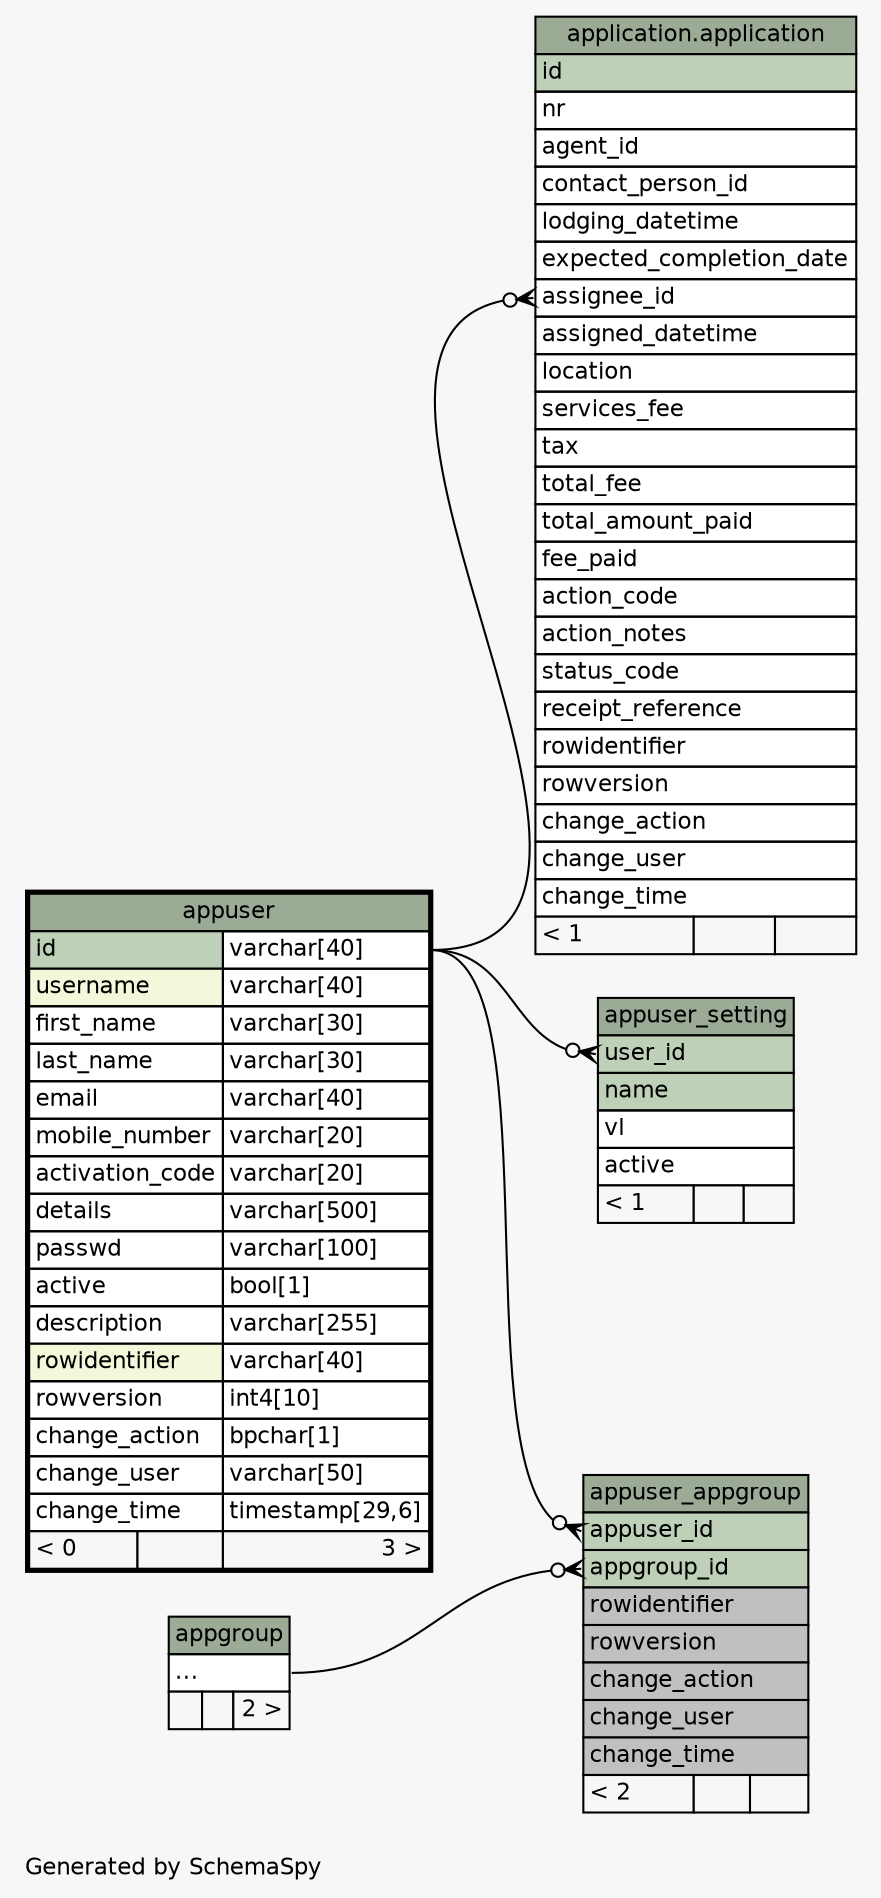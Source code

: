 // dot 2.36.0 on Windows 7 6.1
// SchemaSpy rev 590
digraph "twoDegreesRelationshipsDiagram" {
  graph [
    rankdir="RL"
    bgcolor="#f7f7f7"
    label="\nGenerated by SchemaSpy"
    labeljust="l"
    nodesep="0.18"
    ranksep="0.46"
    fontname="Helvetica"
    fontsize="11"
  ];
  node [
    fontname="Helvetica"
    fontsize="11"
    shape="plaintext"
  ];
  edge [
    arrowsize="0.8"
  ];
  "application.application":"assignee_id":w -> "appuser":"id.type":e [arrowhead=none dir=back arrowtail=crowodot];
  "appuser_appgroup":"appgroup_id":w -> "appgroup":"elipses":e [arrowhead=none dir=back arrowtail=crowodot];
  "appuser_appgroup":"appuser_id":w -> "appuser":"id.type":e [arrowhead=none dir=back arrowtail=crowodot];
  "appuser_setting":"user_id":w -> "appuser":"id.type":e [arrowhead=none dir=back arrowtail=crowodot];
  "appgroup" [
    label=<
    <TABLE BORDER="0" CELLBORDER="1" CELLSPACING="0" BGCOLOR="#ffffff">
      <TR><TD COLSPAN="3" BGCOLOR="#9bab96" ALIGN="CENTER">appgroup</TD></TR>
      <TR><TD PORT="elipses" COLSPAN="3" ALIGN="LEFT">...</TD></TR>
      <TR><TD ALIGN="LEFT" BGCOLOR="#f7f7f7">  </TD><TD ALIGN="RIGHT" BGCOLOR="#f7f7f7">  </TD><TD ALIGN="RIGHT" BGCOLOR="#f7f7f7">2 &gt;</TD></TR>
    </TABLE>>
    URL="appgroup.html"
    tooltip="appgroup"
  ];
  "application.application" [
    label=<
    <TABLE BORDER="0" CELLBORDER="1" CELLSPACING="0" BGCOLOR="#ffffff">
      <TR><TD COLSPAN="3" BGCOLOR="#9bab96" ALIGN="CENTER">application.application</TD></TR>
      <TR><TD PORT="id" COLSPAN="3" BGCOLOR="#bed1b8" ALIGN="LEFT">id</TD></TR>
      <TR><TD PORT="nr" COLSPAN="3" ALIGN="LEFT">nr</TD></TR>
      <TR><TD PORT="agent_id" COLSPAN="3" ALIGN="LEFT">agent_id</TD></TR>
      <TR><TD PORT="contact_person_id" COLSPAN="3" ALIGN="LEFT">contact_person_id</TD></TR>
      <TR><TD PORT="lodging_datetime" COLSPAN="3" ALIGN="LEFT">lodging_datetime</TD></TR>
      <TR><TD PORT="expected_completion_date" COLSPAN="3" ALIGN="LEFT">expected_completion_date</TD></TR>
      <TR><TD PORT="assignee_id" COLSPAN="3" ALIGN="LEFT">assignee_id</TD></TR>
      <TR><TD PORT="assigned_datetime" COLSPAN="3" ALIGN="LEFT">assigned_datetime</TD></TR>
      <TR><TD PORT="location" COLSPAN="3" ALIGN="LEFT">location</TD></TR>
      <TR><TD PORT="services_fee" COLSPAN="3" ALIGN="LEFT">services_fee</TD></TR>
      <TR><TD PORT="tax" COLSPAN="3" ALIGN="LEFT">tax</TD></TR>
      <TR><TD PORT="total_fee" COLSPAN="3" ALIGN="LEFT">total_fee</TD></TR>
      <TR><TD PORT="total_amount_paid" COLSPAN="3" ALIGN="LEFT">total_amount_paid</TD></TR>
      <TR><TD PORT="fee_paid" COLSPAN="3" ALIGN="LEFT">fee_paid</TD></TR>
      <TR><TD PORT="action_code" COLSPAN="3" ALIGN="LEFT">action_code</TD></TR>
      <TR><TD PORT="action_notes" COLSPAN="3" ALIGN="LEFT">action_notes</TD></TR>
      <TR><TD PORT="status_code" COLSPAN="3" ALIGN="LEFT">status_code</TD></TR>
      <TR><TD PORT="receipt_reference" COLSPAN="3" ALIGN="LEFT">receipt_reference</TD></TR>
      <TR><TD PORT="rowidentifier" COLSPAN="3" ALIGN="LEFT">rowidentifier</TD></TR>
      <TR><TD PORT="rowversion" COLSPAN="3" ALIGN="LEFT">rowversion</TD></TR>
      <TR><TD PORT="change_action" COLSPAN="3" ALIGN="LEFT">change_action</TD></TR>
      <TR><TD PORT="change_user" COLSPAN="3" ALIGN="LEFT">change_user</TD></TR>
      <TR><TD PORT="change_time" COLSPAN="3" ALIGN="LEFT">change_time</TD></TR>
      <TR><TD ALIGN="LEFT" BGCOLOR="#f7f7f7">&lt; 1</TD><TD ALIGN="RIGHT" BGCOLOR="#f7f7f7">  </TD><TD ALIGN="RIGHT" BGCOLOR="#f7f7f7">  </TD></TR>
    </TABLE>>
    URL="../../application/tables/application.html"
    tooltip="application.application"
  ];
  "appuser" [
    label=<
    <TABLE BORDER="2" CELLBORDER="1" CELLSPACING="0" BGCOLOR="#ffffff">
      <TR><TD COLSPAN="3" BGCOLOR="#9bab96" ALIGN="CENTER">appuser</TD></TR>
      <TR><TD PORT="id" COLSPAN="2" BGCOLOR="#bed1b8" ALIGN="LEFT">id</TD><TD PORT="id.type" ALIGN="LEFT">varchar[40]</TD></TR>
      <TR><TD PORT="username" COLSPAN="2" BGCOLOR="#f4f7da" ALIGN="LEFT">username</TD><TD PORT="username.type" ALIGN="LEFT">varchar[40]</TD></TR>
      <TR><TD PORT="first_name" COLSPAN="2" ALIGN="LEFT">first_name</TD><TD PORT="first_name.type" ALIGN="LEFT">varchar[30]</TD></TR>
      <TR><TD PORT="last_name" COLSPAN="2" ALIGN="LEFT">last_name</TD><TD PORT="last_name.type" ALIGN="LEFT">varchar[30]</TD></TR>
      <TR><TD PORT="email" COLSPAN="2" ALIGN="LEFT">email</TD><TD PORT="email.type" ALIGN="LEFT">varchar[40]</TD></TR>
      <TR><TD PORT="mobile_number" COLSPAN="2" ALIGN="LEFT">mobile_number</TD><TD PORT="mobile_number.type" ALIGN="LEFT">varchar[20]</TD></TR>
      <TR><TD PORT="activation_code" COLSPAN="2" ALIGN="LEFT">activation_code</TD><TD PORT="activation_code.type" ALIGN="LEFT">varchar[20]</TD></TR>
      <TR><TD PORT="details" COLSPAN="2" ALIGN="LEFT">details</TD><TD PORT="details.type" ALIGN="LEFT">varchar[500]</TD></TR>
      <TR><TD PORT="passwd" COLSPAN="2" ALIGN="LEFT">passwd</TD><TD PORT="passwd.type" ALIGN="LEFT">varchar[100]</TD></TR>
      <TR><TD PORT="active" COLSPAN="2" ALIGN="LEFT">active</TD><TD PORT="active.type" ALIGN="LEFT">bool[1]</TD></TR>
      <TR><TD PORT="description" COLSPAN="2" ALIGN="LEFT">description</TD><TD PORT="description.type" ALIGN="LEFT">varchar[255]</TD></TR>
      <TR><TD PORT="rowidentifier" COLSPAN="2" BGCOLOR="#f4f7da" ALIGN="LEFT">rowidentifier</TD><TD PORT="rowidentifier.type" ALIGN="LEFT">varchar[40]</TD></TR>
      <TR><TD PORT="rowversion" COLSPAN="2" ALIGN="LEFT">rowversion</TD><TD PORT="rowversion.type" ALIGN="LEFT">int4[10]</TD></TR>
      <TR><TD PORT="change_action" COLSPAN="2" ALIGN="LEFT">change_action</TD><TD PORT="change_action.type" ALIGN="LEFT">bpchar[1]</TD></TR>
      <TR><TD PORT="change_user" COLSPAN="2" ALIGN="LEFT">change_user</TD><TD PORT="change_user.type" ALIGN="LEFT">varchar[50]</TD></TR>
      <TR><TD PORT="change_time" COLSPAN="2" ALIGN="LEFT">change_time</TD><TD PORT="change_time.type" ALIGN="LEFT">timestamp[29,6]</TD></TR>
      <TR><TD ALIGN="LEFT" BGCOLOR="#f7f7f7">&lt; 0</TD><TD ALIGN="RIGHT" BGCOLOR="#f7f7f7">  </TD><TD ALIGN="RIGHT" BGCOLOR="#f7f7f7">3 &gt;</TD></TR>
    </TABLE>>
    URL="appuser.html"
    tooltip="appuser"
  ];
  "appuser_appgroup" [
    label=<
    <TABLE BORDER="0" CELLBORDER="1" CELLSPACING="0" BGCOLOR="#ffffff">
      <TR><TD COLSPAN="3" BGCOLOR="#9bab96" ALIGN="CENTER">appuser_appgroup</TD></TR>
      <TR><TD PORT="appuser_id" COLSPAN="3" BGCOLOR="#bed1b8" ALIGN="LEFT">appuser_id</TD></TR>
      <TR><TD PORT="appgroup_id" COLSPAN="3" BGCOLOR="#bed1b8" ALIGN="LEFT">appgroup_id</TD></TR>
      <TR><TD PORT="rowidentifier" COLSPAN="3" BGCOLOR="#c0c0c0" ALIGN="LEFT">rowidentifier</TD></TR>
      <TR><TD PORT="rowversion" COLSPAN="3" BGCOLOR="#c0c0c0" ALIGN="LEFT">rowversion</TD></TR>
      <TR><TD PORT="change_action" COLSPAN="3" BGCOLOR="#c0c0c0" ALIGN="LEFT">change_action</TD></TR>
      <TR><TD PORT="change_user" COLSPAN="3" BGCOLOR="#c0c0c0" ALIGN="LEFT">change_user</TD></TR>
      <TR><TD PORT="change_time" COLSPAN="3" BGCOLOR="#c0c0c0" ALIGN="LEFT">change_time</TD></TR>
      <TR><TD ALIGN="LEFT" BGCOLOR="#f7f7f7">&lt; 2</TD><TD ALIGN="RIGHT" BGCOLOR="#f7f7f7">  </TD><TD ALIGN="RIGHT" BGCOLOR="#f7f7f7">  </TD></TR>
    </TABLE>>
    URL="appuser_appgroup.html"
    tooltip="appuser_appgroup"
  ];
  "appuser_setting" [
    label=<
    <TABLE BORDER="0" CELLBORDER="1" CELLSPACING="0" BGCOLOR="#ffffff">
      <TR><TD COLSPAN="3" BGCOLOR="#9bab96" ALIGN="CENTER">appuser_setting</TD></TR>
      <TR><TD PORT="user_id" COLSPAN="3" BGCOLOR="#bed1b8" ALIGN="LEFT">user_id</TD></TR>
      <TR><TD PORT="name" COLSPAN="3" BGCOLOR="#bed1b8" ALIGN="LEFT">name</TD></TR>
      <TR><TD PORT="vl" COLSPAN="3" ALIGN="LEFT">vl</TD></TR>
      <TR><TD PORT="active" COLSPAN="3" ALIGN="LEFT">active</TD></TR>
      <TR><TD ALIGN="LEFT" BGCOLOR="#f7f7f7">&lt; 1</TD><TD ALIGN="RIGHT" BGCOLOR="#f7f7f7">  </TD><TD ALIGN="RIGHT" BGCOLOR="#f7f7f7">  </TD></TR>
    </TABLE>>
    URL="appuser_setting.html"
    tooltip="appuser_setting"
  ];
}
